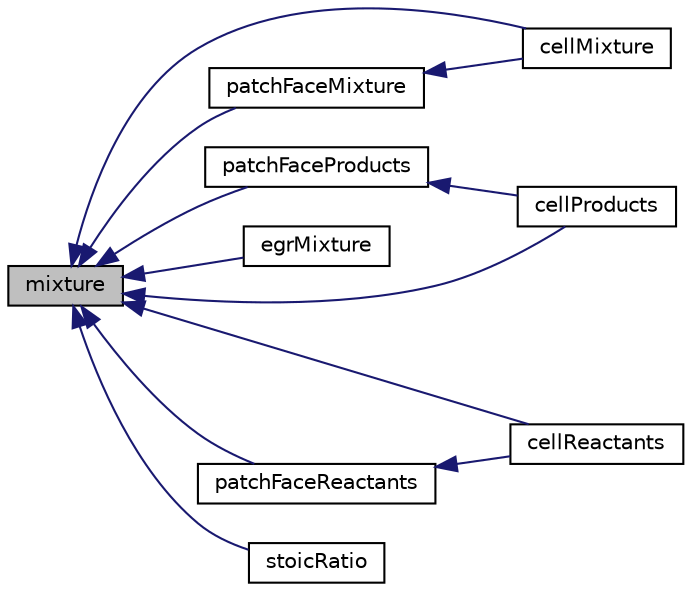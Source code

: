 digraph "mixture"
{
  bgcolor="transparent";
  edge [fontname="Helvetica",fontsize="10",labelfontname="Helvetica",labelfontsize="10"];
  node [fontname="Helvetica",fontsize="10",shape=record];
  rankdir="LR";
  Node9 [label="mixture",height=0.2,width=0.4,color="black", fillcolor="grey75", style="filled", fontcolor="black"];
  Node9 -> Node10 [dir="back",color="midnightblue",fontsize="10",style="solid",fontname="Helvetica"];
  Node10 [label="cellMixture",height=0.2,width=0.4,color="black",URL="$a31477.html#ab56d949074d4eadb6cb2f2bf0152c3f0"];
  Node9 -> Node11 [dir="back",color="midnightblue",fontsize="10",style="solid",fontname="Helvetica"];
  Node11 [label="cellProducts",height=0.2,width=0.4,color="black",URL="$a31477.html#a8eba2d9e113516dc93594ebc15fa9595"];
  Node9 -> Node12 [dir="back",color="midnightblue",fontsize="10",style="solid",fontname="Helvetica"];
  Node12 [label="cellReactants",height=0.2,width=0.4,color="black",URL="$a31477.html#ad9d6cb8ed9a292541a34c914d0b05e63"];
  Node9 -> Node13 [dir="back",color="midnightblue",fontsize="10",style="solid",fontname="Helvetica"];
  Node13 [label="egrMixture",height=0.2,width=0.4,color="black",URL="$a31477.html#a099cfc925fc1c55674fcee21ad6d09b6",tooltip="Construct from dictionary, mesh and phaseName. "];
  Node9 -> Node14 [dir="back",color="midnightblue",fontsize="10",style="solid",fontname="Helvetica"];
  Node14 [label="patchFaceMixture",height=0.2,width=0.4,color="black",URL="$a31477.html#a3837d5effc02e5f6f3fbc6cab0926ab7"];
  Node14 -> Node10 [dir="back",color="midnightblue",fontsize="10",style="solid",fontname="Helvetica"];
  Node9 -> Node15 [dir="back",color="midnightblue",fontsize="10",style="solid",fontname="Helvetica"];
  Node15 [label="patchFaceProducts",height=0.2,width=0.4,color="black",URL="$a31477.html#a1880727b2076469eeb2ba7698b6c9572"];
  Node15 -> Node11 [dir="back",color="midnightblue",fontsize="10",style="solid",fontname="Helvetica"];
  Node9 -> Node16 [dir="back",color="midnightblue",fontsize="10",style="solid",fontname="Helvetica"];
  Node16 [label="patchFaceReactants",height=0.2,width=0.4,color="black",URL="$a31477.html#a471f87b16652feb2945dac472022e76e"];
  Node16 -> Node12 [dir="back",color="midnightblue",fontsize="10",style="solid",fontname="Helvetica"];
  Node9 -> Node17 [dir="back",color="midnightblue",fontsize="10",style="solid",fontname="Helvetica"];
  Node17 [label="stoicRatio",height=0.2,width=0.4,color="black",URL="$a31477.html#aefa83c30b8aa20f42f8ece5ce19f9836"];
}

